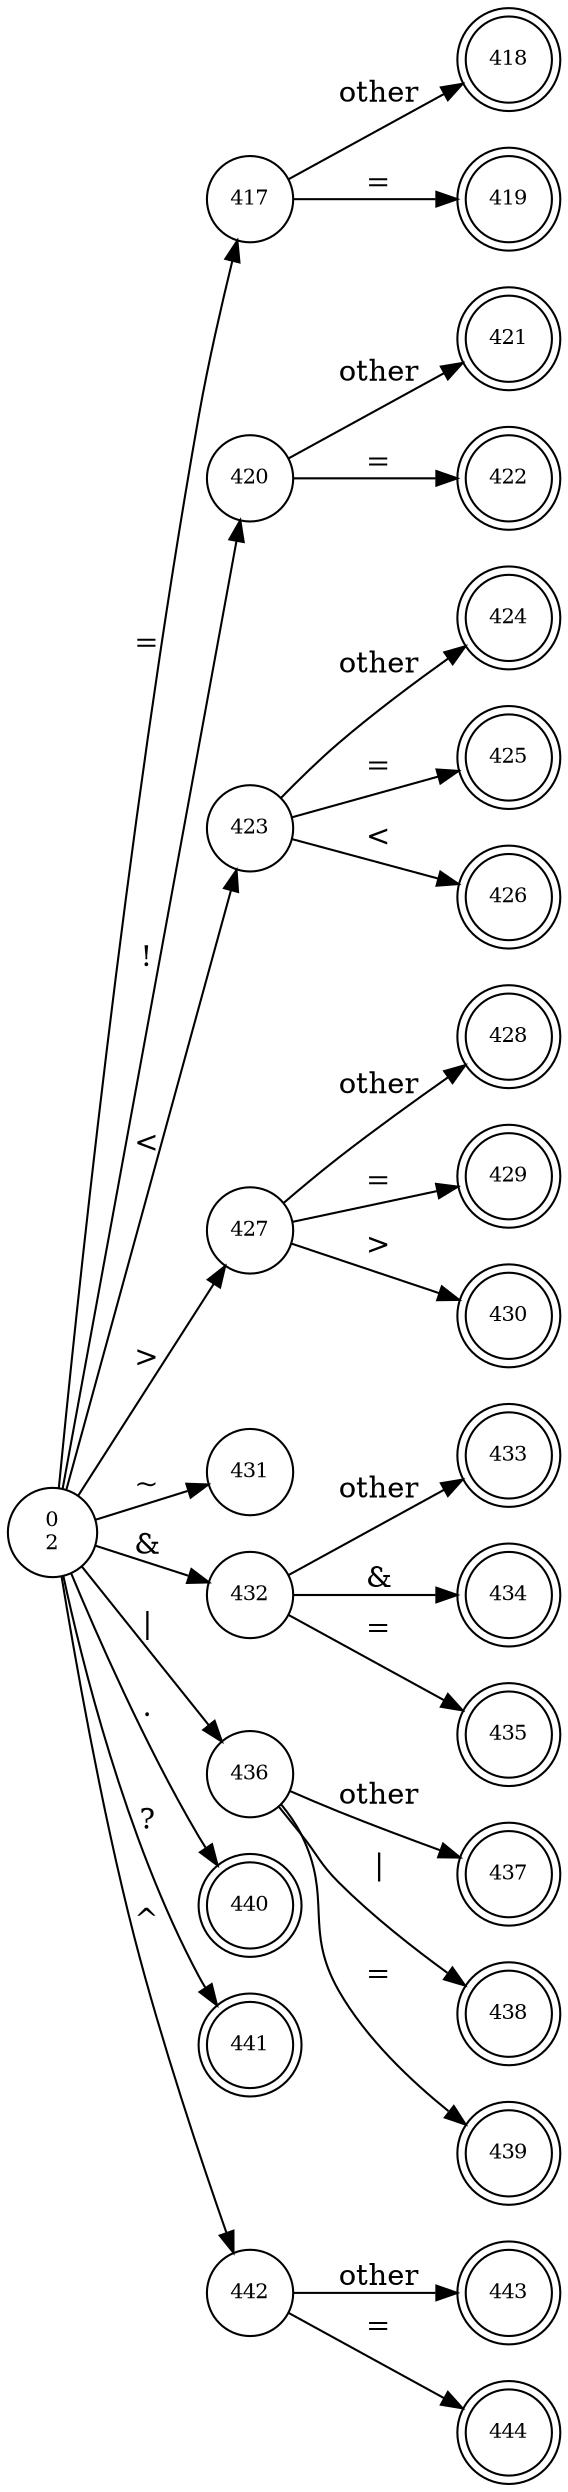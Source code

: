 digraph finit_state_machine {
    rankdir=LR;
    size="50,50";
    
    // the number and the string node 1 ~ 100
    node [shape = circle, label = "0\n2", fontsize = 10]; 0;
    /*
    node [shape = circle, label = "1", fontsize = 10]; 1;
    node [shape = circle, label = "2", fontsize = 10]; 2;
    node [shape = circle, label = "3", fontsize = 10]; 3;
    node [shape = circle, label = "4", fontsize = 10]; 4;
    node [shape = circle, label = "5", fontsize = 10]; 5;
    node [shape = circle, label = "6", fontsize = 10]; 6;
    // the state that is a number
    node [shape = doublecircle, label = "const_n", fontsize = 10]; 7;    
    node [shape = circle, label = "8", fontsize = 10]; 8;
    node [shape = circle, label = "9", fontsize = 10]; 9;
    node [shape = circle, label = "10", fontsize = 10]; 10;
    node [shape = circle, label = "11", fontsize = 10]; 11;

    node [shape = circle, label = "12", fontsize = 10]; 12;
    node [shape = circle, label = "13", fontsize = 10]; 13;
    node [shape = doublecircle, label = "const_s", fontsize = 10]; 14;
    node [shape = circle, label = "15", fontsize = 10]; 15;
    node [shape = circle, label = "16", fontsize = 10]; 16;
    node [shape = doublecircle, label = "const_s", fontsize = 10]; 17
    */
    
    /*
    // the separate character  200 ~ 300
    // , ; white_space : ( ) [ ] { } 
    node [shape = doublecircle, label = "separate", fontsize = 10]; 200;  // ,
    */
    
    // the operator characer 400 ~ 500
    // ([point - operator *, &], -, +) need to be foucused on
    /*
    node [shape = circle, label = "400", fontsize = 10]; 400;       // +, ++, +=
    node [shape = doublecircle, label = "401", fontsize = 10]; 401;       // +
    node [shape = doublecircle, label = "402", fontsize = 10]; 402;       // ++
    node [shape = doublecircle, label = "403", fontsize = 10]; 403;       // +=
    
    node [shape = circle, label = "404", fontsize = 10]; 404;       // -, --, -=, ->
    node [shape = doublecircle, label = "405", fontsize = 10]; 405;       // -
    node [shape = doublecircle, label = "406", fontsize = 10]; 406;       // --
    node [shape = doublecircle, label = "407", fontsize = 10]; 407;       // -=
    
    node [shape = circle, label = "408", fontsize = 10]; 408;       // *, *=
    node [shape = doublecircle, label = "409", fontsize = 10]; 409;       // *
    node [shape = doublecircle, label = "410", fontsize = 10]; 410;       // *=
    
    node [shape = circle, label = "411", fontsize = 10]; 411;       // /, /=
    node [shape = doublecircle, label = "412", fontsize = 10]; 412;       // /
    node [shape = doublecircle, label = "413", fontsize = 10]; 413;       // /=
    
    node [shape = circle, label = "414", fontsize = 10]; 414;       // %, %=
    node [shape = doublecircle, label = "415", fontsize = 10]; 415;       // %
    node [shape = doublecircle, label = "416", fontsize = 10]; 416;       // %=
    */ 
    
    node [shape = circle, label = "417", fontsize = 10]; 417;       // =, ==
    node [shape = doublecircle, label = "418", fontsize = 10]; 418;       // =
    node [shape = doublecircle, label = "419", fontsize = 10]; 419;       // ==
    
    node [shape = circle, label = "420", fontsize = 10]; 420;       // !, !=
    node [shape = doublecircle, label = "421", fontsize = 10]; 421;       // !
    node [shape = doublecircle, label = "422", fontsize = 10]; 422;       // !=
    
    node [shape = circle, label = "423", fontsize = 10]; 423;       // <, <=, <<
    node [shape = doublecircle, label = "424", fontsize = 10]; 424;       // <
    node [shape = doublecircle, label = "425", fontsize = 10]; 425;       // <=
    node [shape = doublecircle, label = "426", fontsize = 10]; 426;       // <<
    
    node [shape = circle, label = "427", fontsize = 10]; 427;       // >, >=, >>
    node [shape = doublecircle, label = "428", fontsize = 10]; 428;       // >
    node [shape = doublecircle, label = "429", fontsize = 10]; 429;       // >=
    node [shape = doublecircle, label = "430", fontsize = 10]; 430;       // >>
    
    node [shape = circle, label = "431", fontsize = 10]; 431;       // ~
    
    node [shape = circle, label = "432", fontsize = 10]; 432;       // &, &&, &=
    node [shape = doublecircle, label = "433", fontsize = 10]; 433;       // &
    node [shape = doublecircle, label = "434", fontsize = 10]; 434;       // &&
    node [shape = doublecircle, label = "435", fontsize = 10]; 435;       // &=
    
    node [shape = circle, label = "436", fontsize = 10]; 436;       // |, ||, |=
    node [shape = doublecircle, label = "437", fontsize = 10]; 437;       // |
    node [shape = doublecircle, label = "438", fontsize = 10]; 438;       // ||
    node [shape = doublecircle, label = "439", fontsize = 10]; 439;       // |=

    node [shape = doublecircle, label = "440", fontsize = 10]; 440;       // .
    node [shape = doublecircle, label = "441", fontsize = 10]; 441;       // ?

    node [shape = circle, label = "442", fontsize = 10]; 442;       // ^, ^=
    node [shape = doublecircle, label = "443", fontsize = 10]; 443;       // ^
    node [shape = doublecircle, label = "444", fontsize = 10]; 444;       // ^=

    // node [shape = doublecircle, label = "445", fontsize = 10]; 445;       // ->

    // operator edge
    /*
    0       ->      400     [label="+"];
    400     ->      401     [label="other"];
    400     ->      402     [label="+"];
    400     ->      403     [label="="];
    0       ->      404     [label="-"];
    404     ->      405     [label="other"];
    404     ->      406     [label="-"];
    404     ->      407     [label="="];
    404     ->      445     [label=">"];
    0       ->      408     [label="*"];
    408     ->      409     [label="other"];
    408     ->      410     [label="="];
    0       ->      411     [label="/"];
    411     ->      412     [label="other"];
    411     ->      413     [label="="];
    0       ->      414     [label="%"];
    414     ->      415     [label="other"];
    414     ->      416     [label="="];
    */
    0       ->      417     [label="="];
    417     ->      418     [label="other"];
    417     ->      419     [label="="];
    0       ->      420     [label="!"];
    420     ->      421     [label="other"];
    420     ->      422     [label="="];
    0       ->      423     [label="<"];
    423     ->      424     [label="other"];
    423     ->      425     [label="="];
    423     ->      426     [label="<"];
    0       ->      427     [label=">"];
    427     ->      428     [label="other"];
    427     ->      429     [label="="];
    427     ->      430     [label=">"];
    0       ->      431     [label="~"];
    0       ->      432     [label="&"];
    432     ->      433     [label="other"];
    432     ->      434     [label="&"];
    432     ->      435     [label="="];
    0       ->      436     [label="|"];
    436     ->      437     [label="other"];
    436     ->      438     [label="|"];
    436     ->      439     [label="="];
    0       ->      440     [label="."];
    0       ->      441     [label="?"];
    0       ->      442     [label="^"];
    442     ->      443     [label="other"];
    442     ->      444     [label="="];

    /*
    // name node 600 ~ 700
    node [shape = circle, label = "600", fontsize = 10]; 600;             
    node [shape = doublecircle, label = "identifier", fontsize = 10]; 601;             //
    
    // name edge, need to check the saver name in C
    0       ->      600      [label="character,_"];
    600     ->      600      [label="character,digit,_"];
    600     ->      601      [label="other"];
    */

    /*
    // the number and the string edge
    0       ->      1       [label="not 0"];
    0       ->      8       [label="0"];
    1       ->      1       [label="digit"];
    1       ->      2       [label="."];
    1       ->      4       [label="e/E"];
    1       ->      7       [label="other_1"];
    2       ->      3       [label="digit"];
    2       ->      7       [label="digit"];
    3       ->      3       [label="digit"];
    3       ->      7       [label="other_1"];
    3       ->      4       [label="e/E"];
    4       ->      6       [label="digit"];
    4       ->      5       [label="+/-"];
    4       ->      7       [label="other_1"];
    5       ->      6       [label="digit"];
    6       ->      6       [label="digit"];
    6       ->      7       [label="other_1"];
    8       ->      1       [label="8,9"];
    8       ->      9       [label="0~7"];
    8       ->      10      [label="xX"];
    8       ->      7       [label="other_1"];
    8       ->      2       [label="."]
    9       ->      9       [label="0~7"];
    9       ->      1       [label="8,9"];
    9       ->      7       [label="other_1"];
    9       ->      2       [label="."];
    10      ->      11      [label="0~9A~Fa~f"];
    11      ->      11      [label="0~9A~Fa~f"];
    11      ->      7       [label="other_1"];

    0       ->      12      [label="s'"];
    12      ->      12      [label="not\nots'"];
    12      ->      13      [label="\\"];
    12      ->      14      [label="s'"]
    13      ->      12      [label="char"];

    0       ->      15      [label="s\""];
    15      ->      15      [label="not\nots\""];
    15      ->      16      [label="\\"];
    15      ->      17      [label="s\""];
    16      ->      15      [label="char"];

    // the separate character edge
    0       ->      200    [label=",;white_space:.()[]{}"];
    */
}
